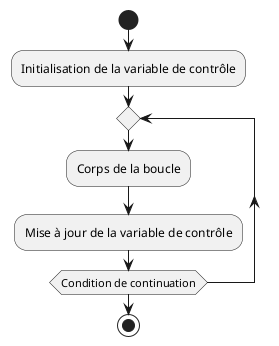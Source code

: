 @startuml
start
:Initialisation de la variable de contrôle;
repeat
  :Corps de la boucle;
  :Mise à jour de la variable de contrôle;
repeat while (Condition de continuation)
stop
@enduml
